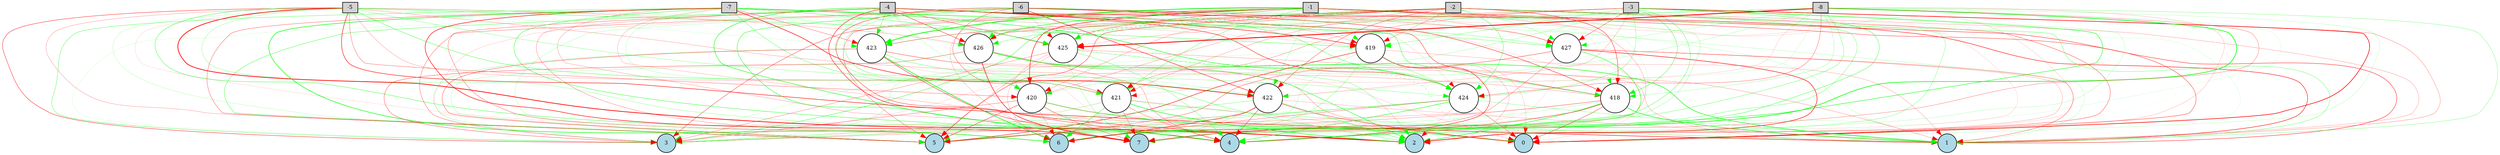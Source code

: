 digraph {
	node [fontsize=9 height=0.2 shape=circle width=0.2]
	-1 [fillcolor=lightgray shape=box style=filled]
	-2 [fillcolor=lightgray shape=box style=filled]
	-3 [fillcolor=lightgray shape=box style=filled]
	-4 [fillcolor=lightgray shape=box style=filled]
	-5 [fillcolor=lightgray shape=box style=filled]
	-6 [fillcolor=lightgray shape=box style=filled]
	-7 [fillcolor=lightgray shape=box style=filled]
	-8 [fillcolor=lightgray shape=box style=filled]
	0 [fillcolor=lightblue style=filled]
	1 [fillcolor=lightblue style=filled]
	2 [fillcolor=lightblue style=filled]
	3 [fillcolor=lightblue style=filled]
	4 [fillcolor=lightblue style=filled]
	5 [fillcolor=lightblue style=filled]
	6 [fillcolor=lightblue style=filled]
	7 [fillcolor=lightblue style=filled]
	418 [fillcolor=white style=filled]
	419 [fillcolor=white style=filled]
	420 [fillcolor=white style=filled]
	421 [fillcolor=white style=filled]
	422 [fillcolor=white style=filled]
	423 [fillcolor=white style=filled]
	424 [fillcolor=white style=filled]
	425 [fillcolor=white style=filled]
	426 [fillcolor=white style=filled]
	427 [fillcolor=white style=filled]
	-1 -> 418 [color=green penwidth=0.11062393906468483 style=solid]
	-1 -> 419 [color=green penwidth=0.1332046449550364 style=solid]
	-1 -> 420 [color=red penwidth=0.8148941401977715 style=solid]
	-1 -> 421 [color=green penwidth=0.36977631752217477 style=solid]
	-1 -> 422 [color=green penwidth=0.20481696601577254 style=solid]
	-1 -> 423 [color=green penwidth=1.1991104783461317 style=solid]
	-1 -> 424 [color=red penwidth=0.11785851350599615 style=solid]
	-1 -> 425 [color=red penwidth=0.40826711047184583 style=solid]
	-1 -> 426 [color=green penwidth=0.7411841016028765 style=solid]
	-1 -> 427 [color=red penwidth=0.19631317615021343 style=solid]
	-2 -> 418 [color=red penwidth=0.585810937432221 style=solid]
	-2 -> 419 [color=red penwidth=0.2612155179732295 style=solid]
	-2 -> 420 [color=red penwidth=0.2406691407097223 style=solid]
	-2 -> 421 [color=red penwidth=0.24141949585736774 style=solid]
	-2 -> 422 [color=red penwidth=0.41649489889635316 style=solid]
	-2 -> 423 [color=red penwidth=0.39151777123828235 style=solid]
	-2 -> 424 [color=green penwidth=0.4245074741141649 style=solid]
	-2 -> 425 [color=green penwidth=0.7686924918942816 style=dotted]
	-2 -> 426 [color=red penwidth=0.38892323947704055 style=solid]
	-2 -> 427 [color=green penwidth=0.22868127158725793 style=solid]
	-3 -> 418 [color=green penwidth=0.460962678409073 style=solid]
	-3 -> 419 [color=green penwidth=0.3198776954843243 style=solid]
	-3 -> 420 [color=red penwidth=0.2507302087913834 style=solid]
	-3 -> 421 [color=red penwidth=0.29284576589241107 style=solid]
	-3 -> 422 [color=red penwidth=0.21124261585629645 style=solid]
	-3 -> 423 [color=red penwidth=0.19349885959178129 style=solid]
	-3 -> 424 [color=green penwidth=0.32507536539591897 style=solid]
	-3 -> 425 [color=red penwidth=0.1869458746932848 style=solid]
	-3 -> 426 [color=green penwidth=0.10735895314459622 style=solid]
	-3 -> 427 [color=red penwidth=0.4037664287554682 style=solid]
	-4 -> 418 [color=red penwidth=0.5381579286824719 style=solid]
	-4 -> 419 [color=red penwidth=0.7835045900121418 style=solid]
	-4 -> 420 [color=green penwidth=0.30414031495235483 style=solid]
	-4 -> 421 [color=red penwidth=0.11071757770135618 style=solid]
	-4 -> 422 [color=green penwidth=0.18390582621678664 style=solid]
	-4 -> 423 [color=green penwidth=0.3882891816651397 style=solid]
	-4 -> 424 [color=red penwidth=0.6373587021661741 style=solid]
	-4 -> 425 [color=red penwidth=0.43589764893642 style=solid]
	-4 -> 426 [color=red penwidth=0.53744279847303 style=solid]
	-4 -> 427 [color=green penwidth=0.3309514385889146 style=solid]
	-5 -> 418 [color=red penwidth=0.2509523889434153 style=solid]
	-5 -> 419 [color=green penwidth=0.4698050697985642 style=solid]
	-5 -> 420 [color=red penwidth=0.3796770375602152 style=solid]
	-5 -> 421 [color=red penwidth=0.24013330877408903 style=solid]
	-5 -> 422 [color=green penwidth=0.452889774046884 style=solid]
	-5 -> 423 [color=green penwidth=0.12734434922754775 style=solid]
	-5 -> 424 [color=green penwidth=0.29164693204943415 style=solid]
	-5 -> 425 [color=green penwidth=0.15153808868737534 style=solid]
	-5 -> 426 [color=red penwidth=0.23286898545270368 style=solid]
	-5 -> 427 [color=green penwidth=0.2038503850086651 style=solid]
	-6 -> 418 [color=red penwidth=0.606954366522792 style=solid]
	-6 -> 419 [color=red penwidth=0.21800113460384168 style=solid]
	-6 -> 420 [color=green penwidth=0.29243710104456944 style=solid]
	-6 -> 421 [color=red penwidth=0.4049503406085905 style=solid]
	-6 -> 422 [color=red penwidth=0.6670059373022182 style=solid]
	-6 -> 423 [color=green penwidth=0.21919395877269443 style=solid]
	-6 -> 424 [color=green penwidth=0.4100700430861878 style=solid]
	-6 -> 425 [color=red penwidth=0.15446798140129187 style=solid]
	-6 -> 426 [color=green penwidth=0.20817320388608251 style=solid]
	-6 -> 427 [color=red penwidth=0.37010135378361686 style=solid]
	-7 -> 418 [color=green penwidth=0.5400548396665136 style=solid]
	-7 -> 419 [color=red penwidth=0.13844268636526194 style=solid]
	-7 -> 420 [color=green penwidth=0.1896099814763968 style=solid]
	-7 -> 421 [color=green penwidth=0.37053025976643883 style=solid]
	-7 -> 422 [color=red penwidth=0.8546771446250644 style=solid]
	-7 -> 423 [color=red penwidth=0.3750022938484847 style=solid]
	-7 -> 424 [color=green penwidth=0.6998263683675542 style=solid]
	-7 -> 425 [color=green penwidth=0.4585690964303839 style=solid]
	-7 -> 426 [color=green penwidth=0.13335983745620084 style=solid]
	-7 -> 427 [color=green penwidth=0.2116913046843033 style=solid]
	-8 -> 418 [color=green penwidth=0.23585703417277656 style=solid]
	-8 -> 419 [color=green penwidth=0.10399473586560998 style=solid]
	-8 -> 420 [color=green penwidth=0.20442442762845592 style=solid]
	-8 -> 421 [color=red penwidth=0.1406680168462604 style=solid]
	-8 -> 422 [color=green penwidth=0.1350709741405242 style=solid]
	-8 -> 423 [color=green penwidth=0.16699975093844427 style=solid]
	-8 -> 424 [color=red penwidth=0.3754219205887822 style=solid]
	-8 -> 425 [color=red penwidth=1.419865810592074 style=solid]
	-8 -> 426 [color=green penwidth=0.3167286310454065 style=solid]
	-8 -> 427 [color=green penwidth=0.19723869075134698 style=solid]
	418 -> 0 [color=red penwidth=0.4800461145850179 style=solid]
	418 -> 1 [color=green penwidth=0.8128188892703668 style=solid]
	418 -> 2 [color=green penwidth=0.6996634557370544 style=solid]
	418 -> 3 [color=red penwidth=0.2500285016890553 style=solid]
	418 -> 4 [color=green penwidth=0.21838630976477436 style=solid]
	418 -> 5 [color=red penwidth=0.29795271085026304 style=solid]
	418 -> 6 [color=green penwidth=0.19375507964857286 style=solid]
	418 -> 7 [color=red penwidth=0.5307213461527891 style=solid]
	419 -> 0 [color=red penwidth=0.17317109691320332 style=solid]
	419 -> 1 [color=red penwidth=0.22247479575539747 style=solid]
	419 -> 2 [color=red penwidth=0.22206365365760727 style=solid]
	419 -> 3 [color=green penwidth=0.13166456189053916 style=solid]
	419 -> 4 [color=red penwidth=0.6684080550953007 style=solid]
	419 -> 5 [color=red penwidth=0.7265086821023848 style=solid]
	419 -> 6 [color=green penwidth=0.20545931149985958 style=solid]
	419 -> 7 [color=green penwidth=0.2927555340277165 style=solid]
	420 -> 0 [color=green penwidth=0.7008113184036586 style=solid]
	420 -> 1 [color=red penwidth=0.12239041204522733 style=solid]
	420 -> 2 [color=red penwidth=0.12322891866221913 style=solid]
	420 -> 3 [color=red penwidth=0.3847210691412116 style=solid]
	420 -> 4 [color=green penwidth=0.26344464658874533 style=solid]
	420 -> 5 [color=red penwidth=0.5478104754248747 style=solid]
	420 -> 6 [color=red penwidth=0.24496147444012692 style=solid]
	420 -> 7 [color=red penwidth=0.34718478916746554 style=solid]
	421 -> 0 [color=red penwidth=0.21624559017456096 style=solid]
	421 -> 1 [color=green penwidth=0.3205423644777027 style=solid]
	421 -> 2 [color=green penwidth=0.7854802751699373 style=solid]
	421 -> 3 [color=red penwidth=0.13113174226844834 style=solid]
	421 -> 4 [color=red penwidth=0.3188431444986829 style=solid]
	421 -> 5 [color=green penwidth=0.15587327005358415 style=solid]
	421 -> 6 [color=green penwidth=0.5406282634290343 style=solid]
	421 -> 7 [color=red penwidth=0.3250973892016396 style=solid]
	422 -> 0 [color=red penwidth=0.4785510068617087 style=solid]
	422 -> 1 [color=red penwidth=0.20536433862496128 style=solid]
	422 -> 2 [color=green penwidth=0.42301806681953513 style=solid]
	422 -> 3 [color=green penwidth=0.35353202810599127 style=solid]
	422 -> 4 [color=red penwidth=0.4919395532994454 style=solid]
	422 -> 5 [color=red penwidth=0.1491960234302001 style=solid]
	422 -> 6 [color=red penwidth=0.7402601593130864 style=solid]
	422 -> 7 [color=red penwidth=0.14607844398228143 style=solid]
	423 -> 0 [color=red penwidth=0.283281923003015 style=solid]
	423 -> 1 [color=red penwidth=0.2299274093777078 style=solid]
	423 -> 2 [color=green penwidth=0.3850351892280478 style=solid]
	423 -> 3 [color=green penwidth=0.24515299046752614 style=solid]
	423 -> 4 [color=red penwidth=0.11830742894578766 style=solid]
	423 -> 5 [color=red penwidth=0.4400255797095607 style=solid]
	423 -> 6 [color=green penwidth=0.9269171538449482 style=solid]
	423 -> 7 [color=red penwidth=0.5461740747144219 style=solid]
	424 -> 0 [color=red penwidth=0.3687453810686876 style=solid]
	424 -> 1 [color=green penwidth=0.30098556163210777 style=solid]
	424 -> 2 [color=red penwidth=0.12441431553531568 style=solid]
	424 -> 3 [color=green penwidth=0.4194513868340757 style=solid]
	424 -> 4 [color=green penwidth=0.5626982551279005 style=solid]
	424 -> 5 [color=green penwidth=0.3037484671262126 style=solid]
	424 -> 6 [color=red penwidth=0.35947852081612397 style=solid]
	424 -> 7 [color=green penwidth=0.17361427570346472 style=solid]
	425 -> 0 [color=green penwidth=0.4321152177921589 style=dotted]
	425 -> 1 [color=red penwidth=0.2666501508845296 style=solid]
	425 -> 2 [color=green penwidth=0.32430529883307974 style=solid]
	425 -> 3 [color=red penwidth=0.29533024652505996 style=solid]
	425 -> 4 [color=green penwidth=0.3301515642862545 style=solid]
	425 -> 5 [color=red penwidth=0.23044178109927002 style=solid]
	425 -> 6 [color=red penwidth=0.229768329447901 style=solid]
	425 -> 7 [color=green penwidth=0.278034461149119 style=solid]
	426 -> 0 [color=red penwidth=0.14056666472249518 style=solid]
	426 -> 1 [color=green penwidth=0.8135921583631541 style=solid]
	426 -> 2 [color=green penwidth=0.5872002382111722 style=solid]
	426 -> 3 [color=red penwidth=0.4359682661921236 style=solid]
	426 -> 4 [color=red penwidth=0.30750784264418607 style=solid]
	426 -> 5 [color=green penwidth=0.20265244492148865 style=solid]
	426 -> 6 [color=red penwidth=0.10262179689327862 style=solid]
	426 -> 7 [color=red penwidth=0.825099030389122 style=solid]
	427 -> 0 [color=red penwidth=0.2252000051198205 style=solid]
	427 -> 1 [color=red penwidth=0.3856856617312374 style=solid]
	427 -> 2 [color=red penwidth=0.8183123776590172 style=solid]
	427 -> 3 [color=red penwidth=0.1163793443500627 style=solid]
	427 -> 4 [color=green penwidth=0.60665012396818 style=solid]
	427 -> 5 [color=red penwidth=0.4038902437919061 style=solid]
	427 -> 6 [color=red penwidth=0.31024981799766477 style=solid]
	427 -> 7 [color=red penwidth=0.10756293907797483 style=solid]
	-1 -> 0 [color=red penwidth=0.5099494733924714 style=solid]
	-1 -> 1 [color=red penwidth=0.5941384023654193 style=solid]
	-1 -> 2 [color=red penwidth=0.12543006064589488 style=solid]
	-1 -> 3 [color=red penwidth=0.46166954362227075 style=solid]
	-1 -> 4 [color=green penwidth=0.2489725812795523 style=solid]
	-1 -> 5 [color=red penwidth=0.36396341757638084 style=solid]
	-1 -> 6 [color=red penwidth=0.20481060879522028 style=solid]
	-1 -> 7 [color=red penwidth=0.25379252475608244 style=solid]
	-2 -> 0 [color=green penwidth=0.1037277948524723 style=solid]
	-2 -> 1 [color=red penwidth=0.24352717327484683 style=solid]
	-2 -> 2 [color=red penwidth=0.43465589936178073 style=solid]
	-2 -> 3 [color=green penwidth=0.49166364488056735 style=solid]
	-2 -> 4 [color=green penwidth=0.31578989886966646 style=solid]
	-2 -> 5 [color=red penwidth=0.5255750648818307 style=solid]
	-2 -> 6 [color=green penwidth=0.10610220778331506 style=solid]
	-2 -> 7 [color=green penwidth=0.3393099381721909 style=solid]
	-3 -> 0 [color=red penwidth=0.9608394007113356 style=solid]
	-3 -> 1 [color=red penwidth=0.28737211739406654 style=solid]
	-3 -> 2 [color=green penwidth=0.14050788468575032 style=dotted]
	-3 -> 3 [color=green penwidth=0.21720119127355167 style=solid]
	-3 -> 4 [color=green penwidth=0.18754871088178926 style=solid]
	-3 -> 5 [color=green penwidth=0.4053895863705479 style=solid]
	-3 -> 6 [color=green penwidth=0.4710145335420589 style=solid]
	-3 -> 7 [color=green penwidth=0.6815918127141923 style=solid]
	-4 -> 0 [color=red penwidth=0.11848203132674756 style=solid]
	-4 -> 1 [color=red penwidth=0.7317185653830315 style=solid]
	-4 -> 2 [color=red penwidth=0.7099821332303684 style=solid]
	-4 -> 3 [color=green penwidth=0.10528088772939447 style=solid]
	-4 -> 4 [color=green penwidth=0.7100792265665345 style=solid]
	-4 -> 5 [color=green penwidth=0.45320208506375015 style=solid]
	-4 -> 6 [color=red penwidth=0.3880406763521984 style=solid]
	-4 -> 7 [color=red penwidth=0.299980321521399 style=solid]
	-5 -> 0 [color=green penwidth=0.26323283083719196 style=solid]
	-5 -> 1 [color=red penwidth=0.7709431409077462 style=solid]
	-5 -> 2 [color=red penwidth=1.1596710097031686 style=solid]
	-5 -> 3 [color=red penwidth=0.5565218634888505 style=solid]
	-5 -> 4 [color=green penwidth=0.4886863838474935 style=solid]
	-5 -> 5 [color=red penwidth=0.25729460295088535 style=solid]
	-5 -> 6 [color=green penwidth=0.17200291687713282 style=solid]
	-5 -> 7 [color=red penwidth=0.11403250378289322 style=solid]
	-6 -> 0 [color=red penwidth=0.14234535252125513 style=solid]
	-6 -> 1 [color=green penwidth=0.3571078182894185 style=solid]
	-6 -> 2 [color=green penwidth=0.1590051390882627 style=solid]
	-6 -> 3 [color=red penwidth=0.3783622103312999 style=solid]
	-6 -> 4 [color=red penwidth=0.523496028836033 style=solid]
	-6 -> 5 [color=red penwidth=0.14181310136289238 style=solid]
	-6 -> 6 [color=green penwidth=0.1956511263518671 style=solid]
	-6 -> 7 [color=green penwidth=0.5749217832129643 style=solid]
	-7 -> 0 [color=red penwidth=0.2126757361761073 style=solid]
	-7 -> 1 [color=green penwidth=0.18791396643099756 style=solid]
	-7 -> 2 [color=red penwidth=0.2492998903555856 style=solid]
	-7 -> 3 [color=green penwidth=0.421304695118759 style=solid]
	-7 -> 4 [color=green penwidth=0.5278710051457594 style=solid]
	-7 -> 5 [color=red penwidth=0.40566512729968174 style=solid]
	-7 -> 6 [color=green penwidth=0.8699572893037116 style=solid]
	-7 -> 7 [color=red penwidth=0.8332055942734234 style=solid]
	-8 -> 0 [color=green penwidth=0.17493600016248456 style=solid]
	-8 -> 1 [color=green penwidth=0.31600712643376105 style=solid]
	-8 -> 2 [color=red penwidth=0.17926172260902828 style=solid]
	-8 -> 4 [color=green penwidth=0.10335126839321274 style=solid]
	-8 -> 5 [color=green penwidth=0.3645965690111832 style=solid]
	-8 -> 6 [color=green penwidth=1.0027761282933412 style=solid]
	-8 -> 7 [color=red penwidth=0.32161534739664877 style=solid]
	419 -> 424 [color=green penwidth=0.2942785313654594 style=solid]
}
